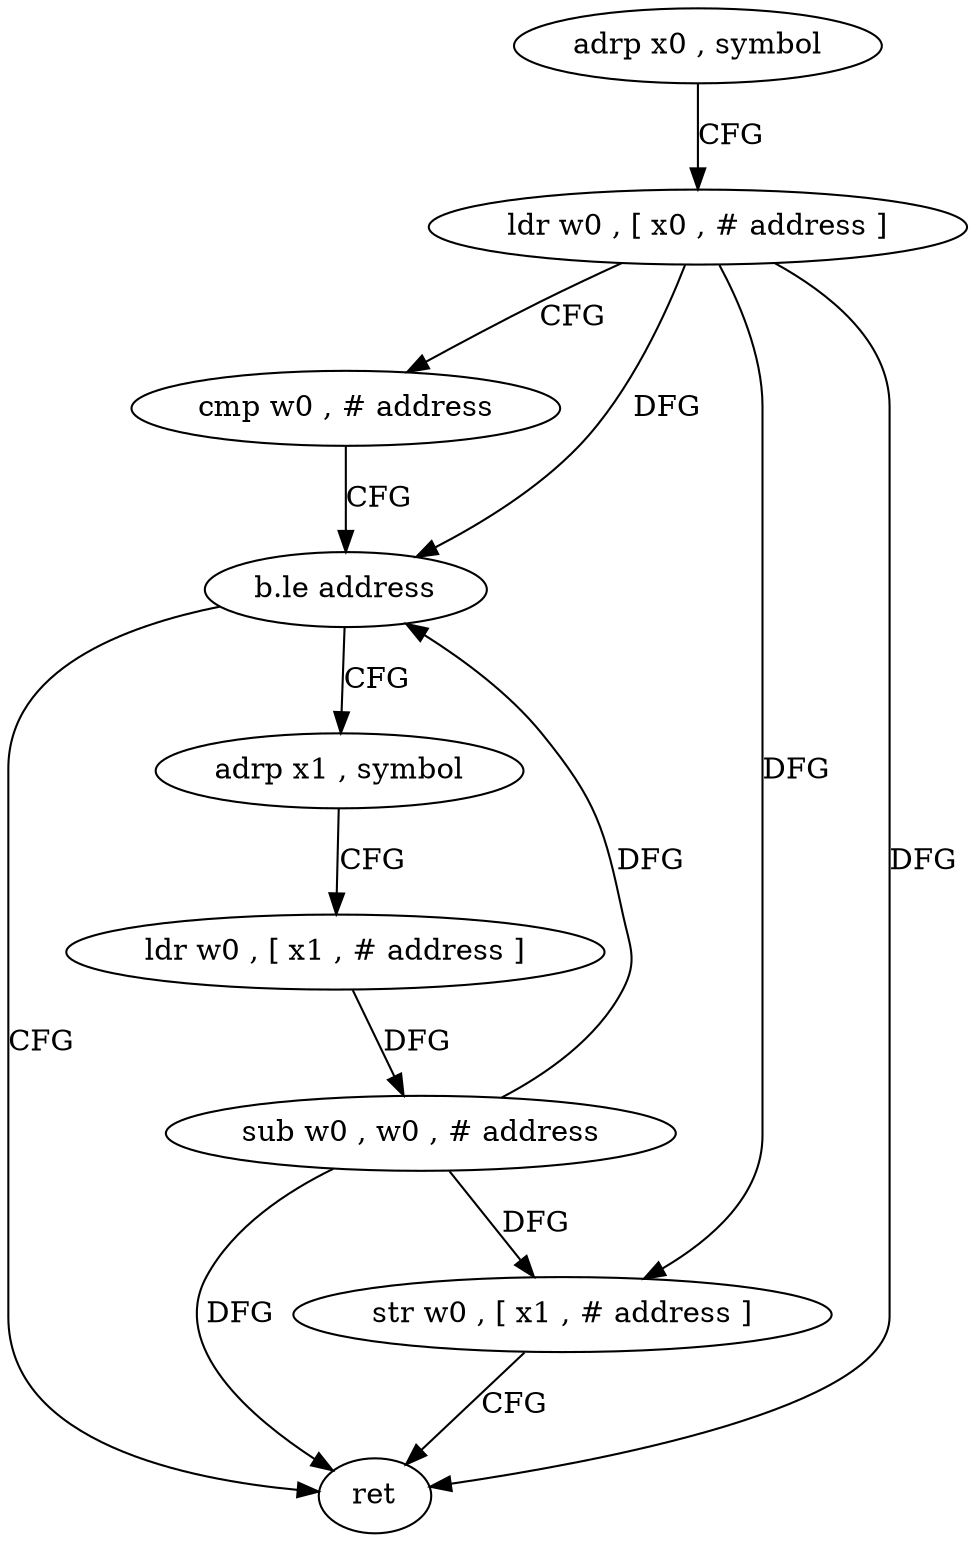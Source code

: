 digraph "func" {
"4202880" [label = "adrp x0 , symbol" ]
"4202884" [label = "ldr w0 , [ x0 , # address ]" ]
"4202888" [label = "cmp w0 , # address" ]
"4202892" [label = "b.le address" ]
"4202912" [label = "ret" ]
"4202896" [label = "adrp x1 , symbol" ]
"4202900" [label = "ldr w0 , [ x1 , # address ]" ]
"4202904" [label = "sub w0 , w0 , # address" ]
"4202908" [label = "str w0 , [ x1 , # address ]" ]
"4202880" -> "4202884" [ label = "CFG" ]
"4202884" -> "4202888" [ label = "CFG" ]
"4202884" -> "4202892" [ label = "DFG" ]
"4202884" -> "4202912" [ label = "DFG" ]
"4202884" -> "4202908" [ label = "DFG" ]
"4202888" -> "4202892" [ label = "CFG" ]
"4202892" -> "4202912" [ label = "CFG" ]
"4202892" -> "4202896" [ label = "CFG" ]
"4202896" -> "4202900" [ label = "CFG" ]
"4202900" -> "4202904" [ label = "DFG" ]
"4202904" -> "4202908" [ label = "DFG" ]
"4202904" -> "4202892" [ label = "DFG" ]
"4202904" -> "4202912" [ label = "DFG" ]
"4202908" -> "4202912" [ label = "CFG" ]
}
